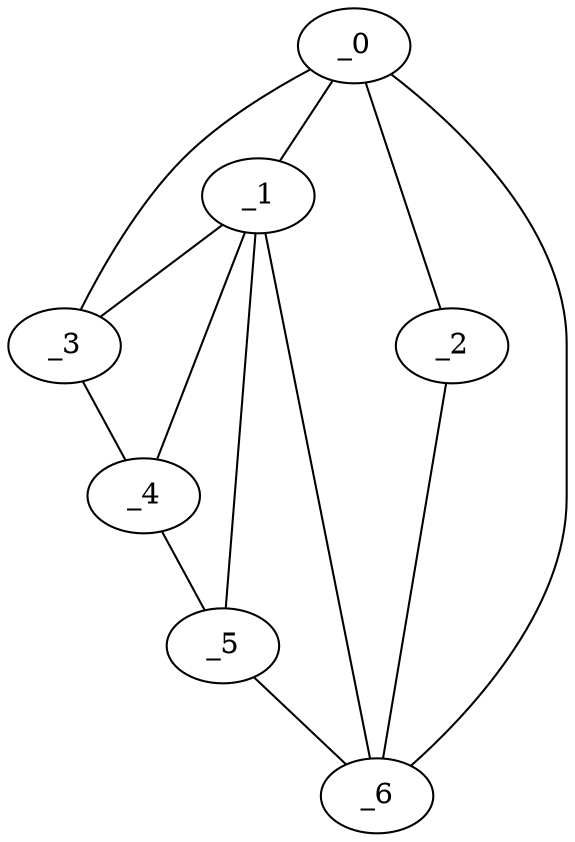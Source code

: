 graph "obj12__275.gxl" {
	_0	 [x=37,
		y=78];
	_1	 [x=42,
		y=82];
	_0 -- _1	 [valence=2];
	_2	 [x=43,
		y=2];
	_0 -- _2	 [valence=1];
	_3	 [x=74,
		y=123];
	_0 -- _3	 [valence=1];
	_6	 [x=91,
		y=4];
	_0 -- _6	 [valence=2];
	_1 -- _3	 [valence=2];
	_4	 [x=80,
		y=122];
	_1 -- _4	 [valence=2];
	_5	 [x=90,
		y=119];
	_1 -- _5	 [valence=2];
	_1 -- _6	 [valence=1];
	_2 -- _6	 [valence=1];
	_3 -- _4	 [valence=1];
	_4 -- _5	 [valence=1];
	_5 -- _6	 [valence=1];
}
